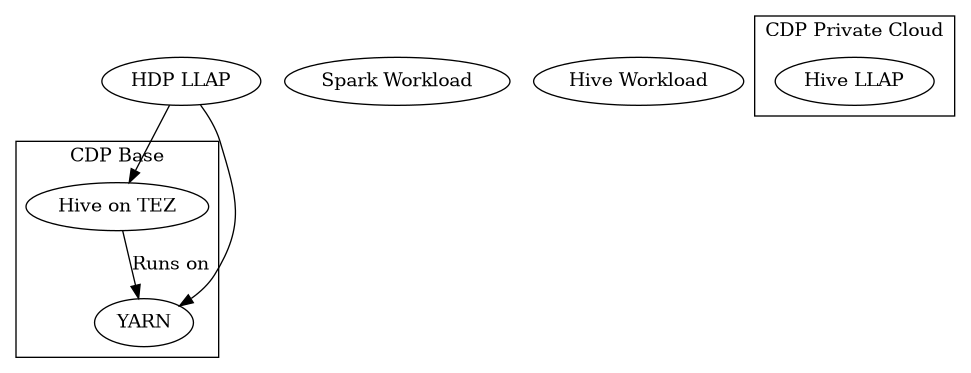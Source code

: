 @startuml

digraph llap {
    LLAP [label="HDP LLAP"]
    Spark [label="Spark Workload"]
    Hive [label="Hive Workload"]

    LLAP ->

    subgraph cluster_cdpbase {
        label="CDP Base";
        HOT [label="Hive on TEZ"];
        YARN [label="YARN"];

        HOT -> YARN [label="Runs on"];
    }

    subgraph cluster_cdppvc {
        label="CDP Private Cloud";

        CDW_Hive [label="Hive LLAP"]

    }

}

@enduml
